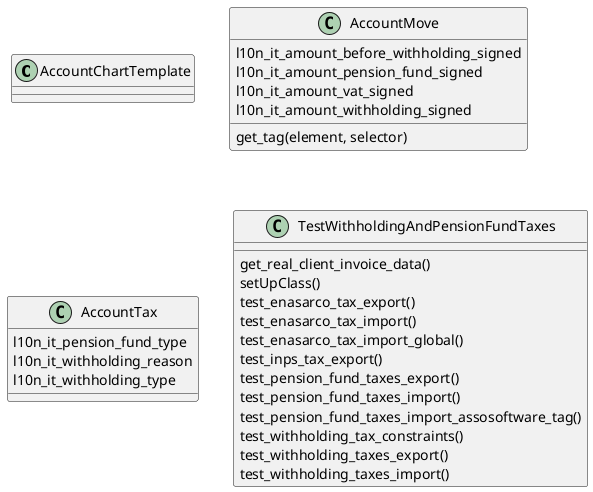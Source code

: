 @startuml classes_l10n_it_edi_withholding
set namespaceSeparator none
class "AccountChartTemplate" as odoo_src.odoo.addons.l10n_it_edi_withholding.models.account_chart_template.AccountChartTemplate {
}
class "AccountMove" as odoo_src.odoo.addons.l10n_it_edi_withholding.models.account_move.AccountMove {
  l10n_it_amount_before_withholding_signed
  l10n_it_amount_pension_fund_signed
  l10n_it_amount_vat_signed
  l10n_it_amount_withholding_signed
  get_tag(element, selector)
}
class "AccountTax" as odoo_src.odoo.addons.l10n_it_edi_withholding.models.account_tax.AccountTax {
  l10n_it_pension_fund_type
  l10n_it_withholding_reason
  l10n_it_withholding_type
}
class "TestWithholdingAndPensionFundTaxes" as odoo_src.odoo.addons.l10n_it_edi_withholding.tests.test_withholding.TestWithholdingAndPensionFundTaxes {
  get_real_client_invoice_data()
  setUpClass()
  test_enasarco_tax_export()
  test_enasarco_tax_import()
  test_enasarco_tax_import_global()
  test_inps_tax_export()
  test_pension_fund_taxes_export()
  test_pension_fund_taxes_import()
  test_pension_fund_taxes_import_assosoftware_tag()
  test_withholding_tax_constraints()
  test_withholding_taxes_export()
  test_withholding_taxes_import()
}
@enduml
